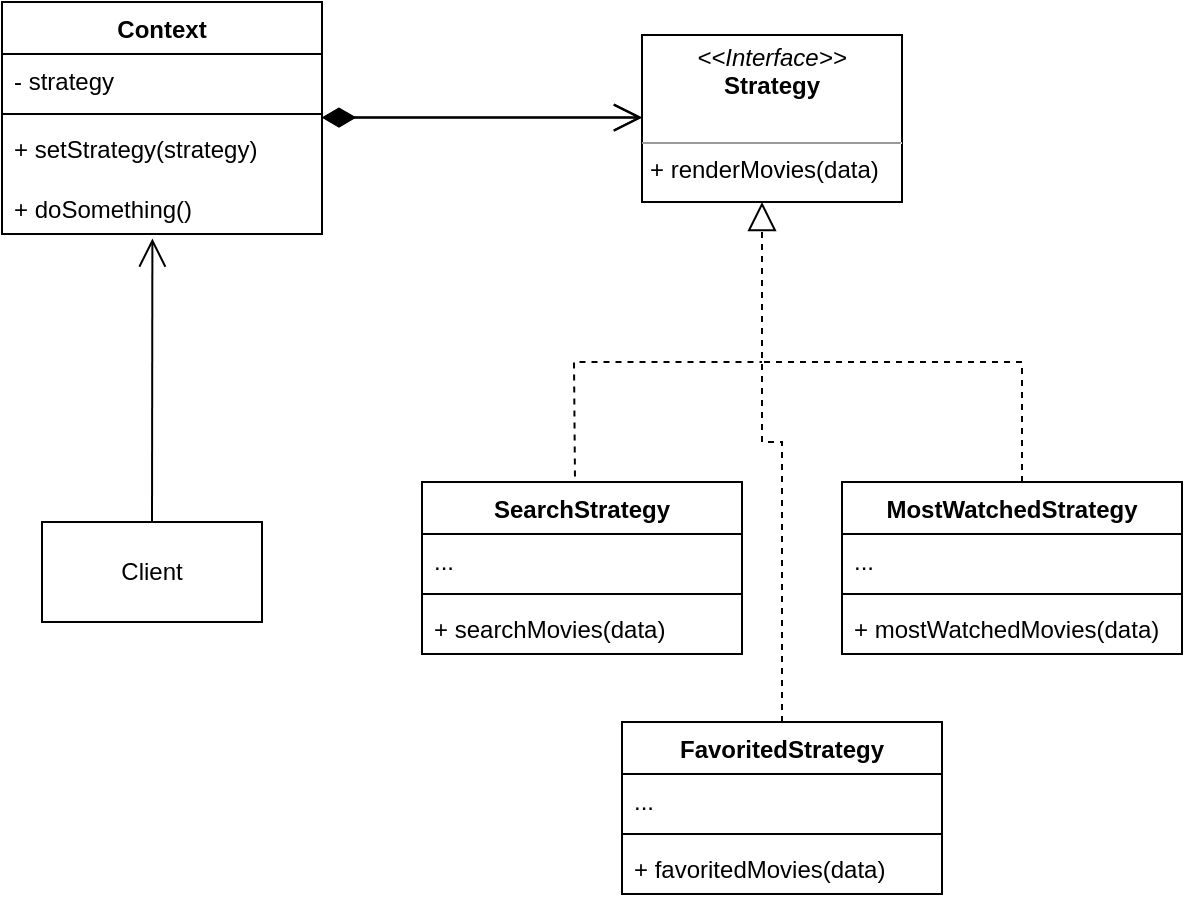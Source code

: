 <mxfile version="24.0.5" type="device">
  <diagram name="Page-1" id="R1bpwf174gLvDCxN-8_B">
    <mxGraphModel dx="1674" dy="1957" grid="1" gridSize="10" guides="1" tooltips="1" connect="1" arrows="1" fold="1" page="1" pageScale="1" pageWidth="827" pageHeight="1169" math="0" shadow="0">
      <root>
        <mxCell id="0" />
        <mxCell id="1" parent="0" />
        <mxCell id="_xYPSqgWB2f4NrA6pV2X-1" value="Context" style="swimlane;fontStyle=1;align=center;verticalAlign=top;childLayout=stackLayout;horizontal=1;startSize=26;horizontalStack=0;resizeParent=1;resizeParentMax=0;resizeLast=0;collapsible=1;marginBottom=0;whiteSpace=wrap;html=1;" parent="1" vertex="1">
          <mxGeometry x="170" y="-690" width="160" height="116" as="geometry" />
        </mxCell>
        <mxCell id="_xYPSqgWB2f4NrA6pV2X-2" value="- strategy" style="text;strokeColor=none;fillColor=none;align=left;verticalAlign=top;spacingLeft=4;spacingRight=4;overflow=hidden;rotatable=0;points=[[0,0.5],[1,0.5]];portConstraint=eastwest;whiteSpace=wrap;html=1;" parent="_xYPSqgWB2f4NrA6pV2X-1" vertex="1">
          <mxGeometry y="26" width="160" height="26" as="geometry" />
        </mxCell>
        <mxCell id="_xYPSqgWB2f4NrA6pV2X-3" value="" style="line;strokeWidth=1;fillColor=none;align=left;verticalAlign=middle;spacingTop=-1;spacingLeft=3;spacingRight=3;rotatable=0;labelPosition=right;points=[];portConstraint=eastwest;strokeColor=inherit;" parent="_xYPSqgWB2f4NrA6pV2X-1" vertex="1">
          <mxGeometry y="52" width="160" height="8" as="geometry" />
        </mxCell>
        <mxCell id="_xYPSqgWB2f4NrA6pV2X-4" value="+ setStrategy(strategy)" style="text;strokeColor=none;fillColor=none;align=left;verticalAlign=top;spacingLeft=4;spacingRight=4;overflow=hidden;rotatable=0;points=[[0,0.5],[1,0.5]];portConstraint=eastwest;whiteSpace=wrap;html=1;" parent="_xYPSqgWB2f4NrA6pV2X-1" vertex="1">
          <mxGeometry y="60" width="160" height="30" as="geometry" />
        </mxCell>
        <mxCell id="_xYPSqgWB2f4NrA6pV2X-5" value="+ doSomething()" style="text;strokeColor=none;fillColor=none;align=left;verticalAlign=top;spacingLeft=4;spacingRight=4;overflow=hidden;rotatable=0;points=[[0,0.5],[1,0.5]];portConstraint=eastwest;whiteSpace=wrap;html=1;" parent="_xYPSqgWB2f4NrA6pV2X-1" vertex="1">
          <mxGeometry y="90" width="160" height="26" as="geometry" />
        </mxCell>
        <mxCell id="_xYPSqgWB2f4NrA6pV2X-7" value="&lt;p style=&quot;margin:0px;margin-top:4px;text-align:center;&quot;&gt;&lt;i&gt;&amp;lt;&amp;lt;Interface&amp;gt;&amp;gt;&lt;/i&gt;&lt;br&gt;&lt;b&gt;Strategy&lt;/b&gt;&lt;/p&gt;&lt;p style=&quot;margin:0px;margin-left:4px;&quot;&gt;&lt;br&gt;&lt;/p&gt;&lt;hr size=&quot;1&quot;&gt;&lt;p style=&quot;margin:0px;margin-left:4px;&quot;&gt;+ renderMovies(data)&lt;/p&gt;" style="verticalAlign=top;align=left;overflow=fill;html=1;whiteSpace=wrap;" parent="1" vertex="1">
          <mxGeometry x="490" y="-673.5" width="130" height="83.5" as="geometry" />
        </mxCell>
        <mxCell id="_xYPSqgWB2f4NrA6pV2X-8" value="Client" style="html=1;whiteSpace=wrap;" parent="1" vertex="1">
          <mxGeometry x="190" y="-430" width="110" height="50" as="geometry" />
        </mxCell>
        <mxCell id="_xYPSqgWB2f4NrA6pV2X-9" value="SearchStrategy" style="swimlane;fontStyle=1;align=center;verticalAlign=top;childLayout=stackLayout;horizontal=1;startSize=26;horizontalStack=0;resizeParent=1;resizeParentMax=0;resizeLast=0;collapsible=1;marginBottom=0;whiteSpace=wrap;html=1;" parent="1" vertex="1">
          <mxGeometry x="380" y="-450" width="160" height="86" as="geometry" />
        </mxCell>
        <mxCell id="_xYPSqgWB2f4NrA6pV2X-10" value="..." style="text;strokeColor=none;fillColor=none;align=left;verticalAlign=top;spacingLeft=4;spacingRight=4;overflow=hidden;rotatable=0;points=[[0,0.5],[1,0.5]];portConstraint=eastwest;whiteSpace=wrap;html=1;" parent="_xYPSqgWB2f4NrA6pV2X-9" vertex="1">
          <mxGeometry y="26" width="160" height="26" as="geometry" />
        </mxCell>
        <mxCell id="_xYPSqgWB2f4NrA6pV2X-11" value="" style="line;strokeWidth=1;fillColor=none;align=left;verticalAlign=middle;spacingTop=-1;spacingLeft=3;spacingRight=3;rotatable=0;labelPosition=right;points=[];portConstraint=eastwest;strokeColor=inherit;" parent="_xYPSqgWB2f4NrA6pV2X-9" vertex="1">
          <mxGeometry y="52" width="160" height="8" as="geometry" />
        </mxCell>
        <mxCell id="_xYPSqgWB2f4NrA6pV2X-12" value="+ searchMovies(data)" style="text;strokeColor=none;fillColor=none;align=left;verticalAlign=top;spacingLeft=4;spacingRight=4;overflow=hidden;rotatable=0;points=[[0,0.5],[1,0.5]];portConstraint=eastwest;whiteSpace=wrap;html=1;" parent="_xYPSqgWB2f4NrA6pV2X-9" vertex="1">
          <mxGeometry y="60" width="160" height="26" as="geometry" />
        </mxCell>
        <mxCell id="_xYPSqgWB2f4NrA6pV2X-13" value="MostWatchedStrategy" style="swimlane;fontStyle=1;align=center;verticalAlign=top;childLayout=stackLayout;horizontal=1;startSize=26;horizontalStack=0;resizeParent=1;resizeParentMax=0;resizeLast=0;collapsible=1;marginBottom=0;whiteSpace=wrap;html=1;" parent="1" vertex="1">
          <mxGeometry x="590" y="-450" width="170" height="86" as="geometry" />
        </mxCell>
        <mxCell id="_xYPSqgWB2f4NrA6pV2X-14" value="..." style="text;strokeColor=none;fillColor=none;align=left;verticalAlign=top;spacingLeft=4;spacingRight=4;overflow=hidden;rotatable=0;points=[[0,0.5],[1,0.5]];portConstraint=eastwest;whiteSpace=wrap;html=1;" parent="_xYPSqgWB2f4NrA6pV2X-13" vertex="1">
          <mxGeometry y="26" width="170" height="26" as="geometry" />
        </mxCell>
        <mxCell id="_xYPSqgWB2f4NrA6pV2X-15" value="" style="line;strokeWidth=1;fillColor=none;align=left;verticalAlign=middle;spacingTop=-1;spacingLeft=3;spacingRight=3;rotatable=0;labelPosition=right;points=[];portConstraint=eastwest;strokeColor=inherit;" parent="_xYPSqgWB2f4NrA6pV2X-13" vertex="1">
          <mxGeometry y="52" width="170" height="8" as="geometry" />
        </mxCell>
        <mxCell id="_xYPSqgWB2f4NrA6pV2X-16" value="+ mostWatchedMovies(data)" style="text;strokeColor=none;fillColor=none;align=left;verticalAlign=top;spacingLeft=4;spacingRight=4;overflow=hidden;rotatable=0;points=[[0,0.5],[1,0.5]];portConstraint=eastwest;whiteSpace=wrap;html=1;" parent="_xYPSqgWB2f4NrA6pV2X-13" vertex="1">
          <mxGeometry y="60" width="170" height="26" as="geometry" />
        </mxCell>
        <mxCell id="_xYPSqgWB2f4NrA6pV2X-17" value="" style="endArrow=open;html=1;endSize=12;startArrow=diamondThin;startSize=14;startFill=0;edgeStyle=orthogonalEdgeStyle;align=left;verticalAlign=bottom;rounded=0;strokeColor=#000000;" parent="1" edge="1">
          <mxGeometry x="-0.875" y="-72" relative="1" as="geometry">
            <mxPoint x="330" y="-632.32" as="sourcePoint" />
            <mxPoint x="490" y="-632.32" as="targetPoint" />
            <mxPoint as="offset" />
          </mxGeometry>
        </mxCell>
        <mxCell id="_xYPSqgWB2f4NrA6pV2X-20" value="" style="endArrow=block;dashed=1;endFill=0;endSize=12;html=1;rounded=0;exitX=0.5;exitY=0;exitDx=0;exitDy=0;" parent="1" edge="1">
          <mxGeometry width="160" relative="1" as="geometry">
            <mxPoint x="680.0" y="-450" as="sourcePoint" />
            <mxPoint x="550" y="-590" as="targetPoint" />
            <Array as="points">
              <mxPoint x="680" y="-510" />
              <mxPoint x="550" y="-510" />
            </Array>
          </mxGeometry>
        </mxCell>
        <mxCell id="_xYPSqgWB2f4NrA6pV2X-22" value="" style="endArrow=open;endFill=1;endSize=12;html=1;rounded=0;exitX=0.5;exitY=0;exitDx=0;exitDy=0;entryX=0.47;entryY=1.086;entryDx=0;entryDy=0;entryPerimeter=0;" parent="1" source="_xYPSqgWB2f4NrA6pV2X-8" target="_xYPSqgWB2f4NrA6pV2X-5" edge="1">
          <mxGeometry width="160" relative="1" as="geometry">
            <mxPoint x="190" y="-450" as="sourcePoint" />
            <mxPoint x="350" y="-450" as="targetPoint" />
          </mxGeometry>
        </mxCell>
        <mxCell id="wq_yBT1QEdFHuP_2MMSr-1" value="" style="endArrow=open;html=1;endSize=12;startArrow=diamondThin;startSize=14;startFill=1;edgeStyle=orthogonalEdgeStyle;align=left;verticalAlign=bottom;rounded=0;" parent="1" edge="1">
          <mxGeometry x="-1" y="3" relative="1" as="geometry">
            <mxPoint x="330" y="-632.12" as="sourcePoint" />
            <mxPoint x="490" y="-632.12" as="targetPoint" />
          </mxGeometry>
        </mxCell>
        <mxCell id="NjJDreOa7e80pwMUYhgN-1" value="" style="endArrow=none;dashed=1;html=1;rounded=0;exitX=0.478;exitY=-0.032;exitDx=0;exitDy=0;exitPerimeter=0;" parent="1" source="_xYPSqgWB2f4NrA6pV2X-9" edge="1">
          <mxGeometry width="50" height="50" relative="1" as="geometry">
            <mxPoint x="470" y="-480" as="sourcePoint" />
            <mxPoint x="550" y="-510" as="targetPoint" />
            <Array as="points">
              <mxPoint x="456" y="-510" />
            </Array>
          </mxGeometry>
        </mxCell>
        <mxCell id="NjJDreOa7e80pwMUYhgN-2" value="" style="endArrow=none;dashed=1;html=1;rounded=0;" parent="1" edge="1">
          <mxGeometry width="50" height="50" relative="1" as="geometry">
            <mxPoint x="560" y="-330" as="sourcePoint" />
            <mxPoint x="550" y="-510" as="targetPoint" />
            <Array as="points">
              <mxPoint x="560" y="-470" />
              <mxPoint x="550" y="-470" />
            </Array>
          </mxGeometry>
        </mxCell>
        <mxCell id="NjJDreOa7e80pwMUYhgN-3" value="FavoritedStrategy" style="swimlane;fontStyle=1;align=center;verticalAlign=top;childLayout=stackLayout;horizontal=1;startSize=26;horizontalStack=0;resizeParent=1;resizeParentMax=0;resizeLast=0;collapsible=1;marginBottom=0;whiteSpace=wrap;html=1;" parent="1" vertex="1">
          <mxGeometry x="480" y="-330" width="160" height="86" as="geometry" />
        </mxCell>
        <mxCell id="NjJDreOa7e80pwMUYhgN-4" value="..." style="text;strokeColor=none;fillColor=none;align=left;verticalAlign=top;spacingLeft=4;spacingRight=4;overflow=hidden;rotatable=0;points=[[0,0.5],[1,0.5]];portConstraint=eastwest;whiteSpace=wrap;html=1;" parent="NjJDreOa7e80pwMUYhgN-3" vertex="1">
          <mxGeometry y="26" width="160" height="26" as="geometry" />
        </mxCell>
        <mxCell id="NjJDreOa7e80pwMUYhgN-5" value="" style="line;strokeWidth=1;fillColor=none;align=left;verticalAlign=middle;spacingTop=-1;spacingLeft=3;spacingRight=3;rotatable=0;labelPosition=right;points=[];portConstraint=eastwest;strokeColor=inherit;" parent="NjJDreOa7e80pwMUYhgN-3" vertex="1">
          <mxGeometry y="52" width="160" height="8" as="geometry" />
        </mxCell>
        <mxCell id="NjJDreOa7e80pwMUYhgN-6" value="+ favoritedMovies(data)" style="text;strokeColor=none;fillColor=none;align=left;verticalAlign=top;spacingLeft=4;spacingRight=4;overflow=hidden;rotatable=0;points=[[0,0.5],[1,0.5]];portConstraint=eastwest;whiteSpace=wrap;html=1;" parent="NjJDreOa7e80pwMUYhgN-3" vertex="1">
          <mxGeometry y="60" width="160" height="26" as="geometry" />
        </mxCell>
      </root>
    </mxGraphModel>
  </diagram>
</mxfile>
